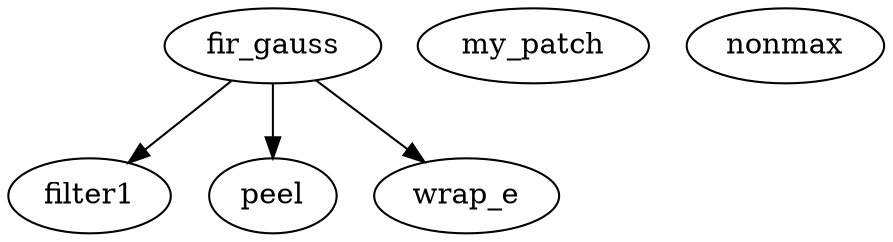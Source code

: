 /* Created by mdot for Matlab */
digraph m2html {
  fir_gauss -> filter1;
  fir_gauss -> peel;
  fir_gauss -> wrap_e;

  filter1 [URL="filter1.html"];
  fir_gauss [URL="fir_gauss.html"];
  my_patch [URL="my_patch.html"];
  nonmax [URL="nonmax.html"];
  peel [URL="peel.html"];
  wrap_e [URL="wrap_e.html"];
}